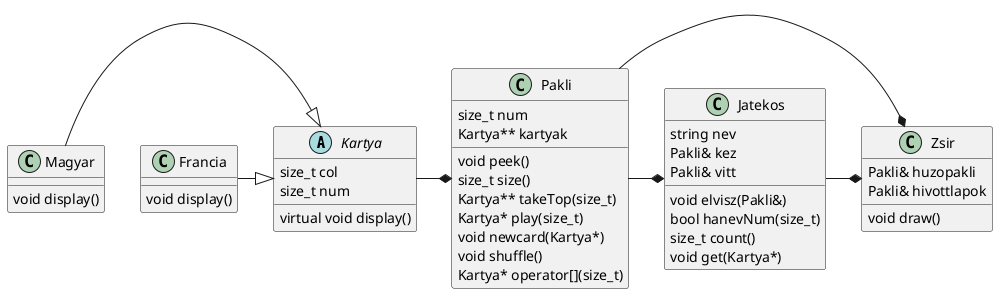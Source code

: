 @startuml

abstract class Kartya
class Francia
class Magyar
Kartya : size_t col
Kartya : size_t num
Kartya : virtual void display()
Francia : void display()
Magyar : void display()
Magyar-|>Kartya
Francia-|>Kartya
class Pakli
Kartya-*Pakli

Pakli : size_t num

Pakli : void peek()
Pakli : size_t size()
Pakli : Kartya** kartyak
Pakli : Kartya** takeTop(size_t)
Pakli : Kartya* play(size_t)
Pakli : void newcard(Kartya*)
Pakli : void shuffle()
Pakli : Kartya* operator[](size_t)

class Jatekos
Pakli-*Jatekos
Jatekos : string nev
Jatekos : Pakli& kez
Jatekos : Pakli& vitt
Jatekos : void elvisz(Pakli&)
Jatekos : bool hanevNum(size_t)
Jatekos : size_t count()
Jatekos : void get(Kartya*)


class Zsir
Jatekos-*Zsir
Pakli-*Zsir
Zsir : Pakli& huzopakli
Zsir : Pakli& hivottlapok
Zsir : void draw()



@enduml
